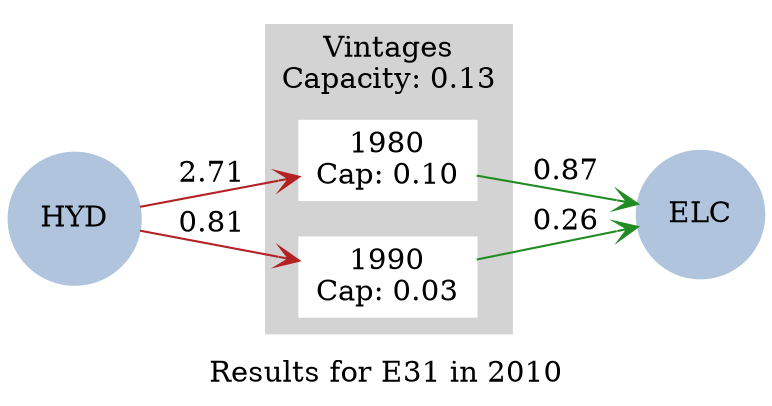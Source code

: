 strict digraph model {
	label = "Results for E31 in 2010" ;

	compound    = "True" ;
	concentrate = "True";
	rankdir     = "LR" ;
	splines     = "False" ;

	node [ style="filled" ] ;
	edge [ arrowhead="vee" ] ;

	subgraph cluster_vintages {
		label = "Vintages\nCapacity: 0.13" ;

		href  = "results2010.svg" ;
		style = "filled"
		color = "lightgrey"

		node [ color="white", shape="box" ] ;

		"1980" [ href="results_E31_p2010v1980_segments.svg", label="1980\nCap: 0.10" ] ;
		"1990" [ href="results_E31_p2010v1990_segments.svg", label="1990\nCap: 0.03" ] ;
	}

	subgraph energy_carriers {
		node [
		  color     = "lightsteelblue",
		  fontcolor = "black",
		  shape     = "circle"
		] ;

		"ELC" [ href="../commodities/rc_ELC_2010.svg" ] ;
		"HYD" [ href="../commodities/rc_HYD_2010.svg" ] ;
	}

	subgraph inputs {
		edge [ color="firebrick" ] ;

		"HYD" -> "1980" [ label="2.71" ] ;
		"HYD" -> "1990" [ label="0.81" ] ;
	}

	subgraph outputs {
		edge [ color="forestgreen" ] ;

		"1980" -> "ELC" [ label="0.87" ] ;
		"1990" -> "ELC" [ label="0.26" ] ;
	}
}
